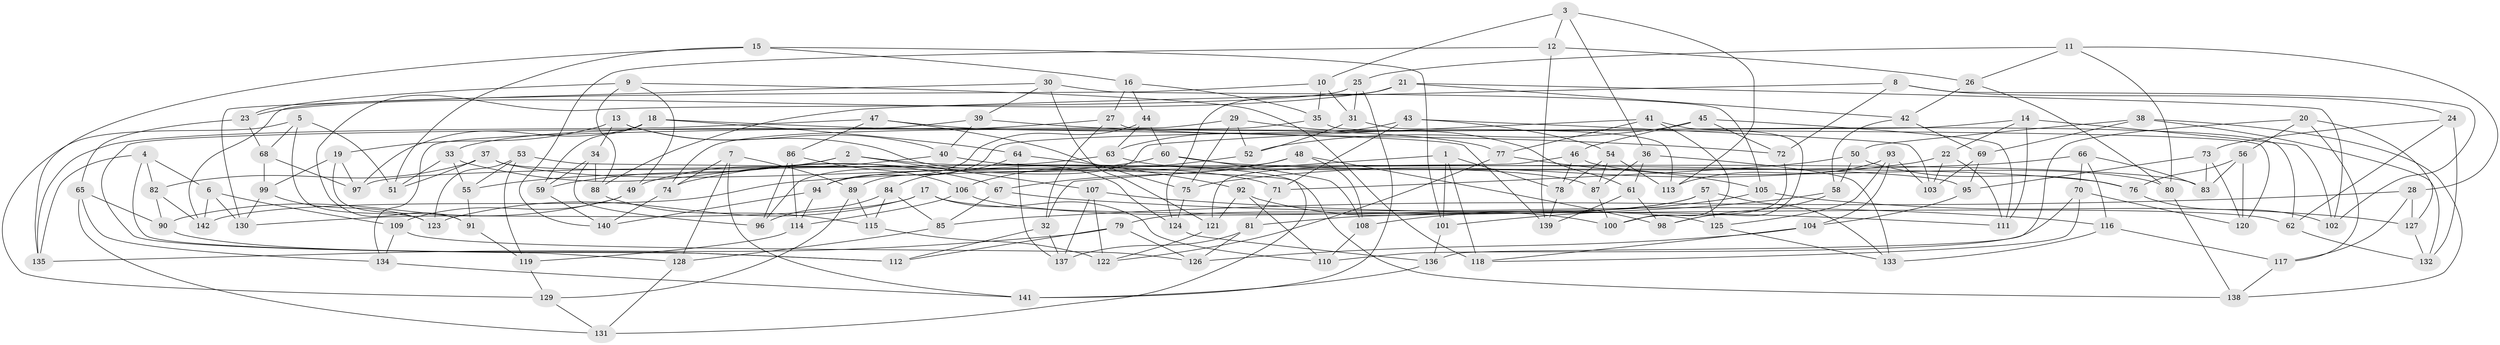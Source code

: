// coarse degree distribution, {10: 0.020202020202020204, 6: 0.20202020202020202, 4: 0.6868686868686869, 8: 0.06060606060606061, 12: 0.010101010101010102, 3: 0.010101010101010102, 5: 0.010101010101010102}
// Generated by graph-tools (version 1.1) at 2025/20/03/04/25 18:20:47]
// undirected, 142 vertices, 284 edges
graph export_dot {
graph [start="1"]
  node [color=gray90,style=filled];
  1;
  2;
  3;
  4;
  5;
  6;
  7;
  8;
  9;
  10;
  11;
  12;
  13;
  14;
  15;
  16;
  17;
  18;
  19;
  20;
  21;
  22;
  23;
  24;
  25;
  26;
  27;
  28;
  29;
  30;
  31;
  32;
  33;
  34;
  35;
  36;
  37;
  38;
  39;
  40;
  41;
  42;
  43;
  44;
  45;
  46;
  47;
  48;
  49;
  50;
  51;
  52;
  53;
  54;
  55;
  56;
  57;
  58;
  59;
  60;
  61;
  62;
  63;
  64;
  65;
  66;
  67;
  68;
  69;
  70;
  71;
  72;
  73;
  74;
  75;
  76;
  77;
  78;
  79;
  80;
  81;
  82;
  83;
  84;
  85;
  86;
  87;
  88;
  89;
  90;
  91;
  92;
  93;
  94;
  95;
  96;
  97;
  98;
  99;
  100;
  101;
  102;
  103;
  104;
  105;
  106;
  107;
  108;
  109;
  110;
  111;
  112;
  113;
  114;
  115;
  116;
  117;
  118;
  119;
  120;
  121;
  122;
  123;
  124;
  125;
  126;
  127;
  128;
  129;
  130;
  131;
  132;
  133;
  134;
  135;
  136;
  137;
  138;
  139;
  140;
  141;
  142;
  1 -- 78;
  1 -- 118;
  1 -- 101;
  1 -- 32;
  2 -- 55;
  2 -- 95;
  2 -- 107;
  2 -- 59;
  3 -- 12;
  3 -- 113;
  3 -- 36;
  3 -- 10;
  4 -- 6;
  4 -- 135;
  4 -- 82;
  4 -- 112;
  5 -- 129;
  5 -- 68;
  5 -- 123;
  5 -- 51;
  6 -- 130;
  6 -- 142;
  6 -- 109;
  7 -- 74;
  7 -- 89;
  7 -- 141;
  7 -- 128;
  8 -- 24;
  8 -- 102;
  8 -- 88;
  8 -- 72;
  9 -- 118;
  9 -- 23;
  9 -- 49;
  9 -- 88;
  10 -- 31;
  10 -- 142;
  10 -- 35;
  11 -- 28;
  11 -- 80;
  11 -- 26;
  11 -- 25;
  12 -- 140;
  12 -- 139;
  12 -- 26;
  13 -- 19;
  13 -- 40;
  13 -- 34;
  13 -- 124;
  14 -- 89;
  14 -- 111;
  14 -- 102;
  14 -- 22;
  15 -- 16;
  15 -- 51;
  15 -- 135;
  15 -- 101;
  16 -- 35;
  16 -- 27;
  16 -- 44;
  17 -- 123;
  17 -- 110;
  17 -- 130;
  17 -- 62;
  18 -- 97;
  18 -- 139;
  18 -- 64;
  18 -- 59;
  19 -- 97;
  19 -- 91;
  19 -- 99;
  20 -- 56;
  20 -- 136;
  20 -- 117;
  20 -- 127;
  21 -- 102;
  21 -- 124;
  21 -- 23;
  21 -- 42;
  22 -- 103;
  22 -- 75;
  22 -- 111;
  23 -- 65;
  23 -- 68;
  24 -- 62;
  24 -- 73;
  24 -- 132;
  25 -- 141;
  25 -- 31;
  25 -- 91;
  26 -- 42;
  26 -- 80;
  27 -- 32;
  27 -- 120;
  27 -- 33;
  28 -- 85;
  28 -- 127;
  28 -- 117;
  29 -- 75;
  29 -- 128;
  29 -- 61;
  29 -- 52;
  30 -- 121;
  30 -- 39;
  30 -- 105;
  30 -- 130;
  31 -- 113;
  31 -- 52;
  32 -- 137;
  32 -- 112;
  33 -- 55;
  33 -- 51;
  33 -- 67;
  34 -- 96;
  34 -- 88;
  34 -- 59;
  35 -- 74;
  35 -- 62;
  36 -- 133;
  36 -- 61;
  36 -- 87;
  37 -- 51;
  37 -- 71;
  37 -- 138;
  37 -- 82;
  38 -- 50;
  38 -- 132;
  38 -- 69;
  38 -- 138;
  39 -- 40;
  39 -- 72;
  39 -- 134;
  40 -- 49;
  40 -- 83;
  41 -- 98;
  41 -- 77;
  41 -- 96;
  41 -- 100;
  42 -- 58;
  42 -- 69;
  43 -- 63;
  43 -- 103;
  43 -- 54;
  43 -- 71;
  44 -- 63;
  44 -- 94;
  44 -- 60;
  45 -- 46;
  45 -- 111;
  45 -- 72;
  45 -- 52;
  46 -- 80;
  46 -- 121;
  46 -- 78;
  47 -- 75;
  47 -- 86;
  47 -- 77;
  47 -- 135;
  48 -- 98;
  48 -- 94;
  48 -- 67;
  48 -- 108;
  49 -- 109;
  49 -- 90;
  50 -- 58;
  50 -- 76;
  50 -- 71;
  52 -- 106;
  53 -- 55;
  53 -- 123;
  53 -- 131;
  53 -- 119;
  54 -- 87;
  54 -- 78;
  54 -- 113;
  55 -- 91;
  56 -- 76;
  56 -- 120;
  56 -- 83;
  57 -- 79;
  57 -- 125;
  57 -- 133;
  57 -- 81;
  58 -- 98;
  58 -- 101;
  59 -- 140;
  60 -- 74;
  60 -- 76;
  60 -- 108;
  61 -- 139;
  61 -- 98;
  62 -- 132;
  63 -- 97;
  63 -- 87;
  64 -- 137;
  64 -- 92;
  64 -- 84;
  65 -- 90;
  65 -- 134;
  65 -- 131;
  66 -- 83;
  66 -- 70;
  66 -- 116;
  66 -- 142;
  67 -- 85;
  67 -- 116;
  68 -- 97;
  68 -- 99;
  69 -- 103;
  69 -- 95;
  70 -- 118;
  70 -- 110;
  70 -- 120;
  71 -- 81;
  72 -- 100;
  73 -- 95;
  73 -- 83;
  73 -- 120;
  74 -- 140;
  75 -- 124;
  76 -- 102;
  77 -- 122;
  77 -- 105;
  78 -- 139;
  79 -- 126;
  79 -- 112;
  79 -- 135;
  80 -- 138;
  81 -- 126;
  81 -- 137;
  82 -- 142;
  82 -- 90;
  84 -- 115;
  84 -- 85;
  84 -- 96;
  85 -- 128;
  86 -- 114;
  86 -- 106;
  86 -- 96;
  87 -- 100;
  88 -- 115;
  89 -- 129;
  89 -- 115;
  90 -- 112;
  91 -- 119;
  92 -- 110;
  92 -- 100;
  92 -- 121;
  93 -- 103;
  93 -- 125;
  93 -- 104;
  93 -- 113;
  94 -- 140;
  94 -- 114;
  95 -- 104;
  99 -- 123;
  99 -- 130;
  101 -- 136;
  104 -- 126;
  104 -- 118;
  105 -- 127;
  105 -- 108;
  106 -- 125;
  106 -- 114;
  107 -- 122;
  107 -- 111;
  107 -- 137;
  108 -- 110;
  109 -- 126;
  109 -- 134;
  114 -- 119;
  115 -- 122;
  116 -- 133;
  116 -- 117;
  117 -- 138;
  119 -- 129;
  121 -- 122;
  124 -- 136;
  125 -- 133;
  127 -- 132;
  128 -- 131;
  129 -- 131;
  134 -- 141;
  136 -- 141;
}
